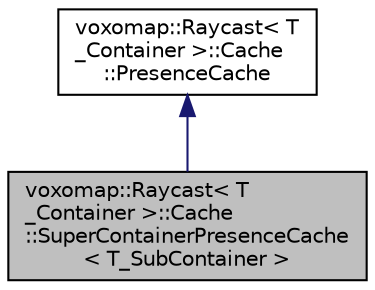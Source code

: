 digraph "voxomap::Raycast&lt; T_Container &gt;::Cache::SuperContainerPresenceCache&lt; T_SubContainer &gt;"
{
 // LATEX_PDF_SIZE
  edge [fontname="Helvetica",fontsize="10",labelfontname="Helvetica",labelfontsize="10"];
  node [fontname="Helvetica",fontsize="10",shape=record];
  Node1 [label="voxomap::Raycast\< T\l_Container \>::Cache\l::SuperContainerPresenceCache\l\< T_SubContainer \>",height=0.2,width=0.4,color="black", fillcolor="grey75", style="filled", fontcolor="black",tooltip="A cache structure that store presence of SuperContainer inside a SuperContainer."];
  Node2 -> Node1 [dir="back",color="midnightblue",fontsize="10",style="solid",fontname="Helvetica"];
  Node2 [label="voxomap::Raycast\< T\l_Container \>::Cache\l::PresenceCache",height=0.2,width=0.4,color="black", fillcolor="white", style="filled",URL="$structvoxomap_1_1_raycast_1_1_cache_1_1_presence_cache.html",tooltip=" "];
}
